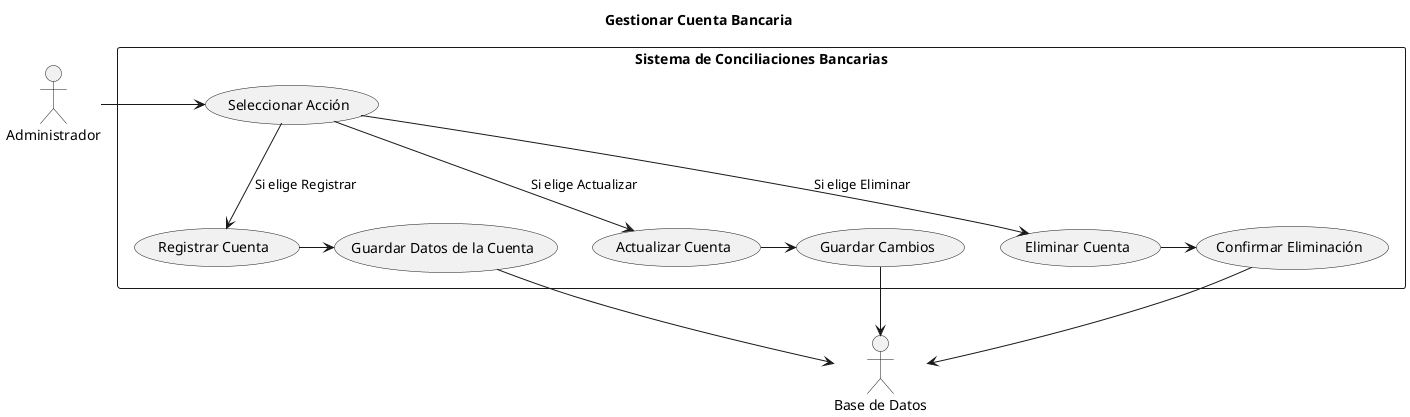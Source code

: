 @startuml GestionarCuentaBancaria
title Gestionar Cuenta Bancaria

actor Administrador as admin
actor "Base de Datos" as bd

rectangle "Sistema de Conciliaciones Bancarias" {
    admin -> (Seleccionar Acción)

    (Seleccionar Acción) --> (Registrar Cuenta) : Si elige Registrar
    (Seleccionar Acción) --> (Actualizar Cuenta) : Si elige Actualizar
    (Seleccionar Acción) --> (Eliminar Cuenta) : Si elige Eliminar

    (Registrar Cuenta) -> (Guardar Datos de la Cuenta)
    (Actualizar Cuenta) -> (Guardar Cambios)
    (Eliminar Cuenta) -> (Confirmar Eliminación)

    (Guardar Datos de la Cuenta) --> bd
    (Guardar Cambios) --> bd
    (Confirmar Eliminación) --> bd
}

@enduml
